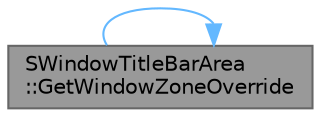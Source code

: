 digraph "SWindowTitleBarArea::GetWindowZoneOverride"
{
 // INTERACTIVE_SVG=YES
 // LATEX_PDF_SIZE
  bgcolor="transparent";
  edge [fontname=Helvetica,fontsize=10,labelfontname=Helvetica,labelfontsize=10];
  node [fontname=Helvetica,fontsize=10,shape=box,height=0.2,width=0.4];
  rankdir="LR";
  Node1 [id="Node000001",label="SWindowTitleBarArea\l::GetWindowZoneOverride",height=0.2,width=0.4,color="gray40", fillcolor="grey60", style="filled", fontcolor="black",tooltip="Called when the mouse is moved over the widget's window, to determine if we should report whether OS-..."];
  Node1 -> Node1 [id="edge1_Node000001_Node000001",color="steelblue1",style="solid",tooltip=" "];
}
